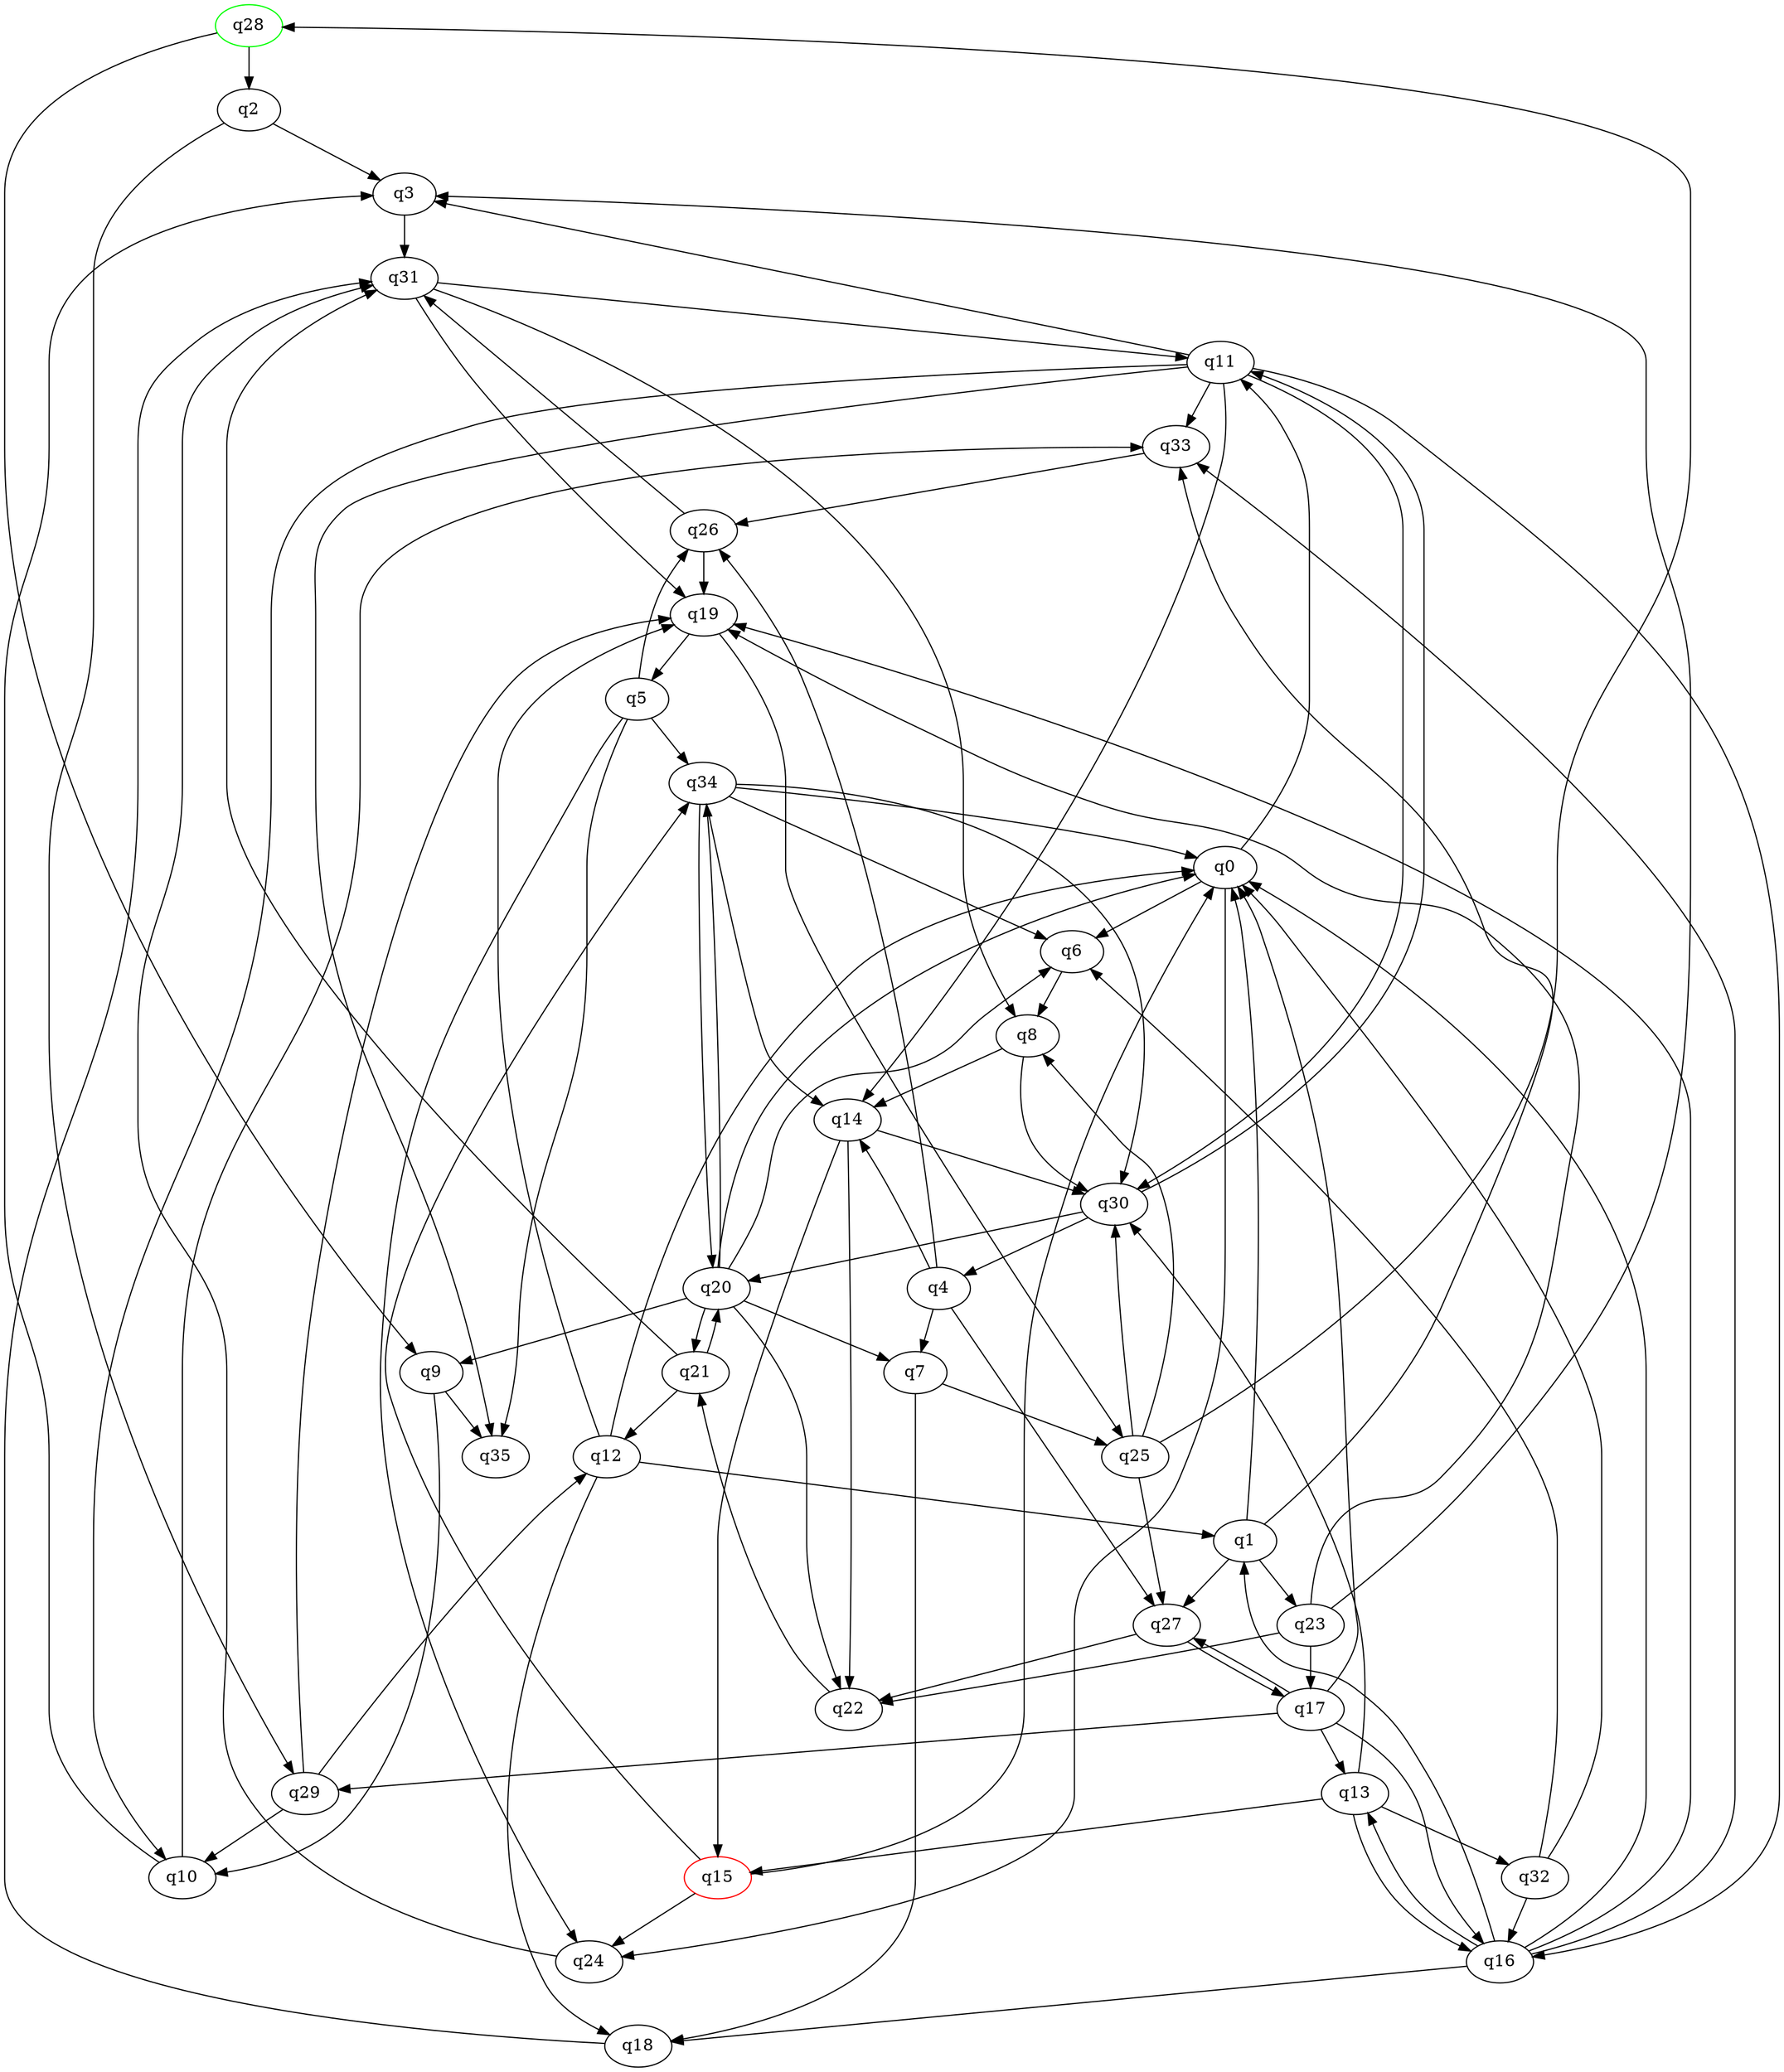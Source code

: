 digraph A{
q28 [initial=1,color=green];
q15 [final=1,color=red];
q0 -> q6;
q0 -> q11;
q0 -> q24;
q1 -> q0;
q1 -> q23;
q1 -> q27;
q1 -> q33;
q2 -> q3;
q2 -> q29;
q3 -> q31;
q4 -> q7;
q4 -> q14;
q4 -> q26;
q4 -> q27;
q5 -> q24;
q5 -> q26;
q5 -> q34;
q5 -> q35;
q6 -> q8;
q7 -> q18;
q7 -> q25;
q8 -> q14;
q8 -> q30;
q9 -> q10;
q9 -> q35;
q10 -> q3;
q10 -> q33;
q11 -> q3;
q11 -> q10;
q11 -> q14;
q11 -> q16;
q11 -> q30;
q11 -> q33;
q11 -> q35;
q12 -> q0;
q12 -> q1;
q12 -> q18;
q12 -> q19;
q13 -> q15;
q13 -> q16;
q13 -> q30;
q13 -> q32;
q14 -> q15;
q14 -> q22;
q14 -> q30;
q15 -> q0;
q15 -> q24;
q15 -> q34;
q16 -> q0;
q16 -> q1;
q16 -> q13;
q16 -> q18;
q16 -> q19;
q16 -> q33;
q17 -> q0;
q17 -> q13;
q17 -> q16;
q17 -> q27;
q17 -> q29;
q18 -> q31;
q19 -> q5;
q19 -> q25;
q20 -> q0;
q20 -> q6;
q20 -> q7;
q20 -> q9;
q20 -> q21;
q20 -> q22;
q20 -> q34;
q21 -> q12;
q21 -> q20;
q21 -> q31;
q22 -> q21;
q23 -> q3;
q23 -> q17;
q23 -> q19;
q23 -> q22;
q24 -> q31;
q25 -> q8;
q25 -> q27;
q25 -> q28;
q25 -> q30;
q26 -> q19;
q26 -> q31;
q27 -> q17;
q27 -> q22;
q28 -> q2;
q28 -> q9;
q29 -> q10;
q29 -> q12;
q29 -> q19;
q30 -> q4;
q30 -> q11;
q30 -> q20;
q31 -> q8;
q31 -> q11;
q31 -> q19;
q32 -> q0;
q32 -> q6;
q32 -> q16;
q33 -> q26;
q34 -> q0;
q34 -> q6;
q34 -> q14;
q34 -> q20;
q34 -> q30;
}